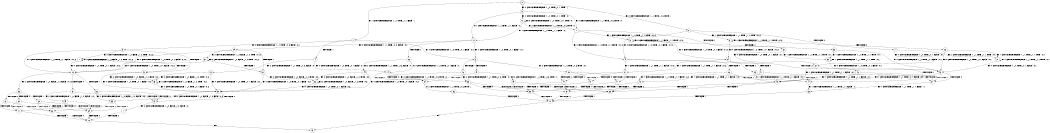 digraph BCG {
size = "7, 10.5";
center = TRUE;
node [shape = circle];
0 [peripheries = 2];
0 -> 1 [label = "EX !1 !ATOMIC_EXCH_BRANCH (1, +1, TRUE, +1, 1, FALSE) !::"];
0 -> 2 [label = "EX !2 !ATOMIC_EXCH_BRANCH (1, +1, TRUE, +0, 3, TRUE) !::"];
0 -> 3 [label = "EX !0 !ATOMIC_EXCH_BRANCH (1, +0, TRUE, +0, 1, TRUE) !::"];
1 -> 4 [label = "TERMINATE !1"];
1 -> 5 [label = "EX !2 !ATOMIC_EXCH_BRANCH (1, +1, TRUE, +0, 3, FALSE) !:0:1:"];
1 -> 6 [label = "EX !0 !ATOMIC_EXCH_BRANCH (1, +0, TRUE, +0, 1, FALSE) !:0:1:"];
2 -> 7 [label = "TERMINATE !2"];
2 -> 8 [label = "EX !1 !ATOMIC_EXCH_BRANCH (1, +1, TRUE, +1, 1, TRUE) !:0:1:2:"];
2 -> 9 [label = "EX !0 !ATOMIC_EXCH_BRANCH (1, +0, TRUE, +0, 1, FALSE) !:0:1:2:"];
3 -> 10 [label = "EX !1 !ATOMIC_EXCH_BRANCH (1, +1, TRUE, +1, 1, FALSE) !:0:"];
3 -> 11 [label = "EX !2 !ATOMIC_EXCH_BRANCH (1, +1, TRUE, +0, 3, TRUE) !:0:"];
3 -> 12 [label = "EX !0 !ATOMIC_EXCH_BRANCH (1, +0, TRUE, +0, 1, TRUE) !:0:"];
4 -> 13 [label = "EX !2 !ATOMIC_EXCH_BRANCH (1, +1, TRUE, +0, 3, FALSE) !:0:"];
4 -> 14 [label = "EX !0 !ATOMIC_EXCH_BRANCH (1, +0, TRUE, +0, 1, FALSE) !:0:"];
5 -> 15 [label = "TERMINATE !1"];
5 -> 16 [label = "EX !0 !ATOMIC_EXCH_BRANCH (1, +0, TRUE, +0, 1, FALSE) !:0:1:2:"];
5 -> 17 [label = "EX !2 !ATOMIC_EXCH_BRANCH (1, +0, FALSE, +1, 2, TRUE) !:0:1:2:"];
6 -> 18 [label = "TERMINATE !1"];
6 -> 19 [label = "TERMINATE !0"];
6 -> 20 [label = "EX !2 !ATOMIC_EXCH_BRANCH (1, +1, TRUE, +0, 3, TRUE) !:0:1:"];
7 -> 21 [label = "EX !1 !ATOMIC_EXCH_BRANCH (1, +1, TRUE, +1, 1, TRUE) !:0:1:"];
7 -> 22 [label = "EX !0 !ATOMIC_EXCH_BRANCH (1, +0, TRUE, +0, 1, FALSE) !:0:1:"];
8 -> 23 [label = "TERMINATE !2"];
8 -> 24 [label = "EX !0 !ATOMIC_EXCH_BRANCH (1, +0, TRUE, +0, 1, FALSE) !:0:1:2:"];
8 -> 8 [label = "EX !1 !ATOMIC_EXCH_BRANCH (1, +1, TRUE, +1, 1, TRUE) !:0:1:2:"];
9 -> 25 [label = "TERMINATE !2"];
9 -> 26 [label = "TERMINATE !0"];
9 -> 27 [label = "EX !1 !ATOMIC_EXCH_BRANCH (1, +1, TRUE, +1, 1, FALSE) !:0:1:2:"];
10 -> 28 [label = "TERMINATE !1"];
10 -> 29 [label = "EX !2 !ATOMIC_EXCH_BRANCH (1, +1, TRUE, +0, 3, FALSE) !:0:1:"];
10 -> 6 [label = "EX !0 !ATOMIC_EXCH_BRANCH (1, +0, TRUE, +0, 1, FALSE) !:0:1:"];
11 -> 30 [label = "TERMINATE !2"];
11 -> 31 [label = "EX !1 !ATOMIC_EXCH_BRANCH (1, +1, TRUE, +1, 1, TRUE) !:0:1:2:"];
11 -> 9 [label = "EX !0 !ATOMIC_EXCH_BRANCH (1, +0, TRUE, +0, 1, FALSE) !:0:1:2:"];
12 -> 10 [label = "EX !1 !ATOMIC_EXCH_BRANCH (1, +1, TRUE, +1, 1, FALSE) !:0:"];
12 -> 11 [label = "EX !2 !ATOMIC_EXCH_BRANCH (1, +1, TRUE, +0, 3, TRUE) !:0:"];
12 -> 12 [label = "EX !0 !ATOMIC_EXCH_BRANCH (1, +0, TRUE, +0, 1, TRUE) !:0:"];
13 -> 32 [label = "EX !0 !ATOMIC_EXCH_BRANCH (1, +0, TRUE, +0, 1, FALSE) !:0:2:"];
13 -> 33 [label = "EX !2 !ATOMIC_EXCH_BRANCH (1, +0, FALSE, +1, 2, TRUE) !:0:2:"];
14 -> 34 [label = "TERMINATE !0"];
14 -> 35 [label = "EX !2 !ATOMIC_EXCH_BRANCH (1, +1, TRUE, +0, 3, TRUE) !:0:"];
15 -> 32 [label = "EX !0 !ATOMIC_EXCH_BRANCH (1, +0, TRUE, +0, 1, FALSE) !:0:2:"];
15 -> 33 [label = "EX !2 !ATOMIC_EXCH_BRANCH (1, +0, FALSE, +1, 2, TRUE) !:0:2:"];
16 -> 36 [label = "TERMINATE !1"];
16 -> 37 [label = "TERMINATE !0"];
16 -> 38 [label = "EX !2 !ATOMIC_EXCH_BRANCH (1, +0, FALSE, +1, 2, FALSE) !:0:1:2:"];
17 -> 15 [label = "TERMINATE !1"];
17 -> 16 [label = "EX !0 !ATOMIC_EXCH_BRANCH (1, +0, TRUE, +0, 1, FALSE) !:0:1:2:"];
17 -> 17 [label = "EX !2 !ATOMIC_EXCH_BRANCH (1, +0, FALSE, +1, 2, TRUE) !:0:1:2:"];
18 -> 34 [label = "TERMINATE !0"];
18 -> 35 [label = "EX !2 !ATOMIC_EXCH_BRANCH (1, +1, TRUE, +0, 3, TRUE) !:0:"];
19 -> 34 [label = "TERMINATE !1"];
19 -> 39 [label = "EX !2 !ATOMIC_EXCH_BRANCH (1, +1, TRUE, +0, 3, TRUE) !:1:"];
20 -> 40 [label = "TERMINATE !1"];
20 -> 41 [label = "TERMINATE !2"];
20 -> 42 [label = "TERMINATE !0"];
21 -> 43 [label = "EX !0 !ATOMIC_EXCH_BRANCH (1, +0, TRUE, +0, 1, FALSE) !:0:1:"];
21 -> 21 [label = "EX !1 !ATOMIC_EXCH_BRANCH (1, +1, TRUE, +1, 1, TRUE) !:0:1:"];
22 -> 44 [label = "TERMINATE !0"];
22 -> 45 [label = "EX !1 !ATOMIC_EXCH_BRANCH (1, +1, TRUE, +1, 1, FALSE) !:0:1:"];
23 -> 43 [label = "EX !0 !ATOMIC_EXCH_BRANCH (1, +0, TRUE, +0, 1, FALSE) !:0:1:"];
23 -> 21 [label = "EX !1 !ATOMIC_EXCH_BRANCH (1, +1, TRUE, +1, 1, TRUE) !:0:1:"];
24 -> 46 [label = "TERMINATE !2"];
24 -> 47 [label = "TERMINATE !0"];
24 -> 27 [label = "EX !1 !ATOMIC_EXCH_BRANCH (1, +1, TRUE, +1, 1, FALSE) !:0:1:2:"];
25 -> 44 [label = "TERMINATE !0"];
25 -> 45 [label = "EX !1 !ATOMIC_EXCH_BRANCH (1, +1, TRUE, +1, 1, FALSE) !:0:1:"];
26 -> 44 [label = "TERMINATE !2"];
26 -> 48 [label = "EX !1 !ATOMIC_EXCH_BRANCH (1, +1, TRUE, +1, 1, FALSE) !:1:2:"];
27 -> 40 [label = "TERMINATE !1"];
27 -> 41 [label = "TERMINATE !2"];
27 -> 42 [label = "TERMINATE !0"];
28 -> 49 [label = "EX !2 !ATOMIC_EXCH_BRANCH (1, +1, TRUE, +0, 3, FALSE) !:0:"];
28 -> 14 [label = "EX !0 !ATOMIC_EXCH_BRANCH (1, +0, TRUE, +0, 1, FALSE) !:0:"];
29 -> 50 [label = "TERMINATE !1"];
29 -> 51 [label = "EX !2 !ATOMIC_EXCH_BRANCH (1, +0, FALSE, +1, 2, TRUE) !:0:1:2:"];
29 -> 16 [label = "EX !0 !ATOMIC_EXCH_BRANCH (1, +0, TRUE, +0, 1, FALSE) !:0:1:2:"];
30 -> 52 [label = "EX !1 !ATOMIC_EXCH_BRANCH (1, +1, TRUE, +1, 1, TRUE) !:0:1:"];
30 -> 22 [label = "EX !0 !ATOMIC_EXCH_BRANCH (1, +0, TRUE, +0, 1, FALSE) !:0:1:"];
31 -> 53 [label = "TERMINATE !2"];
31 -> 31 [label = "EX !1 !ATOMIC_EXCH_BRANCH (1, +1, TRUE, +1, 1, TRUE) !:0:1:2:"];
31 -> 24 [label = "EX !0 !ATOMIC_EXCH_BRANCH (1, +0, TRUE, +0, 1, FALSE) !:0:1:2:"];
32 -> 54 [label = "TERMINATE !0"];
32 -> 55 [label = "EX !2 !ATOMIC_EXCH_BRANCH (1, +0, FALSE, +1, 2, FALSE) !:0:2:"];
33 -> 32 [label = "EX !0 !ATOMIC_EXCH_BRANCH (1, +0, TRUE, +0, 1, FALSE) !:0:2:"];
33 -> 33 [label = "EX !2 !ATOMIC_EXCH_BRANCH (1, +0, FALSE, +1, 2, TRUE) !:0:2:"];
34 -> 56 [label = "EX !2 !ATOMIC_EXCH_BRANCH (1, +1, TRUE, +0, 3, TRUE) !::"];
35 -> 57 [label = "TERMINATE !2"];
35 -> 58 [label = "TERMINATE !0"];
36 -> 54 [label = "TERMINATE !0"];
36 -> 55 [label = "EX !2 !ATOMIC_EXCH_BRANCH (1, +0, FALSE, +1, 2, FALSE) !:0:2:"];
37 -> 54 [label = "TERMINATE !1"];
37 -> 59 [label = "EX !2 !ATOMIC_EXCH_BRANCH (1, +0, FALSE, +1, 2, FALSE) !:1:2:"];
38 -> 60 [label = "TERMINATE !1"];
38 -> 61 [label = "TERMINATE !2"];
38 -> 62 [label = "TERMINATE !0"];
39 -> 58 [label = "TERMINATE !1"];
39 -> 63 [label = "TERMINATE !2"];
40 -> 57 [label = "TERMINATE !2"];
40 -> 58 [label = "TERMINATE !0"];
41 -> 57 [label = "TERMINATE !1"];
41 -> 63 [label = "TERMINATE !0"];
42 -> 58 [label = "TERMINATE !1"];
42 -> 63 [label = "TERMINATE !2"];
43 -> 64 [label = "TERMINATE !0"];
43 -> 45 [label = "EX !1 !ATOMIC_EXCH_BRANCH (1, +1, TRUE, +1, 1, FALSE) !:0:1:"];
44 -> 65 [label = "EX !1 !ATOMIC_EXCH_BRANCH (1, +1, TRUE, +1, 1, FALSE) !:1:"];
45 -> 57 [label = "TERMINATE !1"];
45 -> 63 [label = "TERMINATE !0"];
46 -> 64 [label = "TERMINATE !0"];
46 -> 45 [label = "EX !1 !ATOMIC_EXCH_BRANCH (1, +1, TRUE, +1, 1, FALSE) !:0:1:"];
47 -> 64 [label = "TERMINATE !2"];
47 -> 48 [label = "EX !1 !ATOMIC_EXCH_BRANCH (1, +1, TRUE, +1, 1, FALSE) !:1:2:"];
48 -> 58 [label = "TERMINATE !1"];
48 -> 63 [label = "TERMINATE !2"];
49 -> 66 [label = "EX !2 !ATOMIC_EXCH_BRANCH (1, +0, FALSE, +1, 2, TRUE) !:0:2:"];
49 -> 32 [label = "EX !0 !ATOMIC_EXCH_BRANCH (1, +0, TRUE, +0, 1, FALSE) !:0:2:"];
50 -> 66 [label = "EX !2 !ATOMIC_EXCH_BRANCH (1, +0, FALSE, +1, 2, TRUE) !:0:2:"];
50 -> 32 [label = "EX !0 !ATOMIC_EXCH_BRANCH (1, +0, TRUE, +0, 1, FALSE) !:0:2:"];
51 -> 50 [label = "TERMINATE !1"];
51 -> 51 [label = "EX !2 !ATOMIC_EXCH_BRANCH (1, +0, FALSE, +1, 2, TRUE) !:0:1:2:"];
51 -> 16 [label = "EX !0 !ATOMIC_EXCH_BRANCH (1, +0, TRUE, +0, 1, FALSE) !:0:1:2:"];
52 -> 52 [label = "EX !1 !ATOMIC_EXCH_BRANCH (1, +1, TRUE, +1, 1, TRUE) !:0:1:"];
52 -> 43 [label = "EX !0 !ATOMIC_EXCH_BRANCH (1, +0, TRUE, +0, 1, FALSE) !:0:1:"];
53 -> 52 [label = "EX !1 !ATOMIC_EXCH_BRANCH (1, +1, TRUE, +1, 1, TRUE) !:0:1:"];
53 -> 43 [label = "EX !0 !ATOMIC_EXCH_BRANCH (1, +0, TRUE, +0, 1, FALSE) !:0:1:"];
54 -> 67 [label = "EX !2 !ATOMIC_EXCH_BRANCH (1, +0, FALSE, +1, 2, FALSE) !:2:"];
55 -> 68 [label = "TERMINATE !2"];
55 -> 69 [label = "TERMINATE !0"];
56 -> 70 [label = "TERMINATE !2"];
57 -> 70 [label = "TERMINATE !0"];
58 -> 70 [label = "TERMINATE !2"];
59 -> 69 [label = "TERMINATE !1"];
59 -> 71 [label = "TERMINATE !2"];
60 -> 68 [label = "TERMINATE !2"];
60 -> 69 [label = "TERMINATE !0"];
61 -> 68 [label = "TERMINATE !1"];
61 -> 71 [label = "TERMINATE !0"];
62 -> 69 [label = "TERMINATE !1"];
62 -> 71 [label = "TERMINATE !2"];
63 -> 70 [label = "TERMINATE !1"];
64 -> 65 [label = "EX !1 !ATOMIC_EXCH_BRANCH (1, +1, TRUE, +1, 1, FALSE) !:1:"];
65 -> 70 [label = "TERMINATE !1"];
66 -> 66 [label = "EX !2 !ATOMIC_EXCH_BRANCH (1, +0, FALSE, +1, 2, TRUE) !:0:2:"];
66 -> 32 [label = "EX !0 !ATOMIC_EXCH_BRANCH (1, +0, TRUE, +0, 1, FALSE) !:0:2:"];
67 -> 72 [label = "TERMINATE !2"];
68 -> 72 [label = "TERMINATE !0"];
69 -> 72 [label = "TERMINATE !2"];
70 -> 73 [label = "exit"];
71 -> 72 [label = "TERMINATE !1"];
72 -> 73 [label = "exit"];
}
